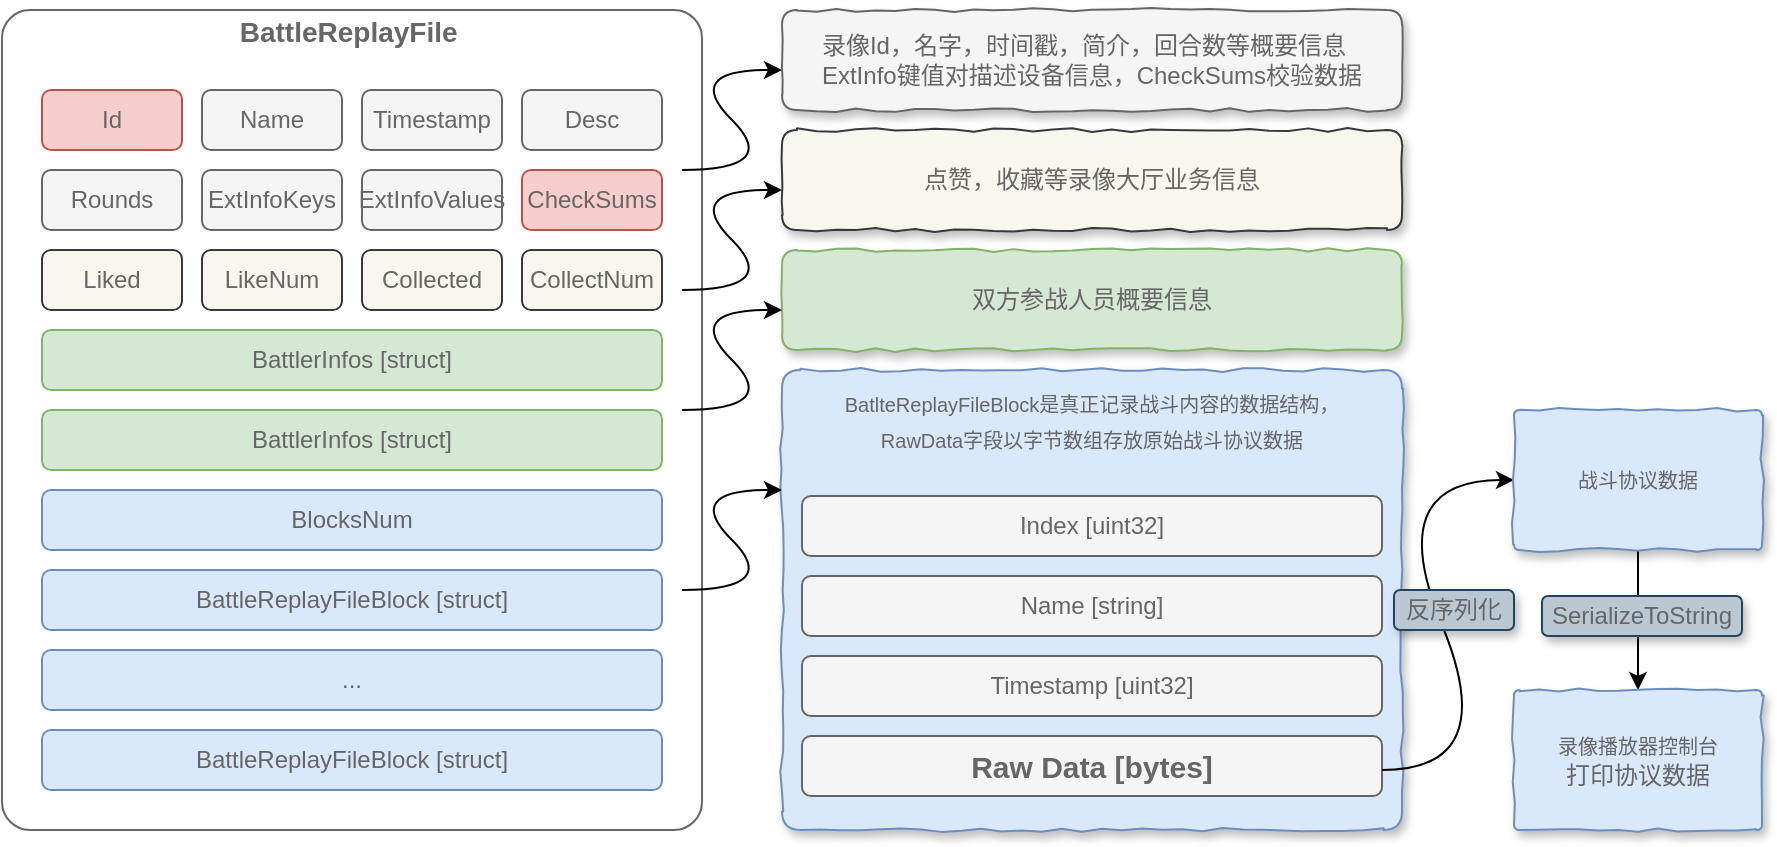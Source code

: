 <mxfile version="12.4.2" type="github" pages="1">
  <diagram id="aksjhuVw7HBsWx2L7Y8Z" name="第 1 页">
    <mxGraphModel dx="981" dy="514" grid="1" gridSize="10" guides="1" tooltips="1" connect="1" arrows="1" fold="1" page="1" pageScale="1" pageWidth="827" pageHeight="1169" math="0" shadow="0">
      <root>
        <mxCell id="0"/>
        <mxCell id="1" parent="0"/>
        <mxCell id="CsroSSViKWkw9e1dPLZ9-1" value="&lt;font color=&quot;#666666&quot;&gt;&lt;b&gt;&lt;font style=&quot;font-size: 14px&quot;&gt;BattleReplayFile&lt;/font&gt;&lt;/b&gt;&amp;nbsp;&lt;br&gt;&lt;br&gt;&lt;br&gt;&lt;br&gt;&lt;br&gt;&lt;br&gt;&lt;br&gt;&lt;br&gt;&lt;br&gt;&lt;br&gt;&lt;br&gt;&lt;br&gt;&lt;br&gt;&lt;br&gt;&lt;br&gt;&lt;br&gt;&lt;br&gt;&lt;br&gt;&lt;br&gt;&lt;br&gt;&lt;br&gt;&lt;br&gt;&lt;br&gt;&lt;br&gt;&lt;br&gt;&lt;br&gt;&lt;br&gt;&lt;br&gt;&lt;/font&gt;" style="rounded=1;whiteSpace=wrap;html=1;arcSize=4;fillColor=none;strokeColor=#666666;fontColor=#333333;" vertex="1" parent="1">
          <mxGeometry x="80" y="100" width="350" height="410" as="geometry"/>
        </mxCell>
        <mxCell id="CsroSSViKWkw9e1dPLZ9-2" value="&lt;font color=&quot;#666666&quot;&gt;Name&lt;/font&gt;" style="rounded=1;whiteSpace=wrap;html=1;fillColor=#f5f5f5;strokeColor=#666666;fontColor=#333333;" vertex="1" parent="1">
          <mxGeometry x="180" y="140" width="70" height="30" as="geometry"/>
        </mxCell>
        <mxCell id="CsroSSViKWkw9e1dPLZ9-3" value="&lt;font color=&quot;#666666&quot;&gt;ExtInfoKeys&lt;/font&gt;" style="rounded=1;whiteSpace=wrap;html=1;fillColor=#f5f5f5;strokeColor=#666666;fontColor=#333333;" vertex="1" parent="1">
          <mxGeometry x="180" y="180" width="70" height="30" as="geometry"/>
        </mxCell>
        <mxCell id="CsroSSViKWkw9e1dPLZ9-4" value="&lt;font color=&quot;#666666&quot;&gt;ExtInfoValues&lt;/font&gt;" style="rounded=1;whiteSpace=wrap;html=1;fillColor=#f5f5f5;strokeColor=#666666;fontColor=#333333;" vertex="1" parent="1">
          <mxGeometry x="260" y="180" width="70" height="30" as="geometry"/>
        </mxCell>
        <mxCell id="CsroSSViKWkw9e1dPLZ9-5" value="&lt;font color=&quot;#666666&quot;&gt;Id&lt;/font&gt;" style="rounded=1;whiteSpace=wrap;html=1;fillColor=#f8cecc;strokeColor=#b85450;" vertex="1" parent="1">
          <mxGeometry x="100" y="140" width="70" height="30" as="geometry"/>
        </mxCell>
        <mxCell id="CsroSSViKWkw9e1dPLZ9-7" value="&lt;font color=&quot;#666666&quot;&gt;BattlerInfos [struct]&lt;/font&gt;" style="rounded=1;whiteSpace=wrap;html=1;fillColor=#d5e8d4;strokeColor=#82b366;" vertex="1" parent="1">
          <mxGeometry x="100" y="260" width="310" height="30" as="geometry"/>
        </mxCell>
        <mxCell id="CsroSSViKWkw9e1dPLZ9-8" value="&lt;font color=&quot;#666666&quot;&gt;BlocksNum&lt;/font&gt;" style="rounded=1;whiteSpace=wrap;html=1;fillColor=#dae8fc;strokeColor=#6c8ebf;" vertex="1" parent="1">
          <mxGeometry x="100" y="340" width="310" height="30" as="geometry"/>
        </mxCell>
        <mxCell id="CsroSSViKWkw9e1dPLZ9-12" value="&lt;font color=&quot;#666666&quot; style=&quot;line-height: 120%&quot;&gt;&lt;sup&gt;BatlteReplayFileBlock是真正记录战斗内容的数据结构，&lt;br&gt;RawData字段以字节数组存放原始战斗协议数据&lt;/sup&gt;&lt;br&gt;&lt;br&gt;&lt;br&gt;&lt;br&gt;&lt;br&gt;&lt;br&gt;&lt;br&gt;&lt;br&gt;&lt;br&gt;&lt;br&gt;&lt;br&gt;&lt;br&gt;&lt;br&gt;&lt;/font&gt;" style="rounded=1;whiteSpace=wrap;html=1;arcSize=4;fillColor=#dae8fc;strokeColor=#6c8ebf;shadow=1;comic=1;" vertex="1" parent="1">
          <mxGeometry x="470" y="280" width="310" height="230" as="geometry"/>
        </mxCell>
        <mxCell id="CsroSSViKWkw9e1dPLZ9-13" value="&lt;font color=&quot;#666666&quot;&gt;Timestamp&lt;/font&gt;" style="rounded=1;whiteSpace=wrap;html=1;fillColor=#f5f5f5;strokeColor=#666666;fontColor=#333333;" vertex="1" parent="1">
          <mxGeometry x="260" y="140" width="70" height="30" as="geometry"/>
        </mxCell>
        <mxCell id="CsroSSViKWkw9e1dPLZ9-14" value="&lt;font color=&quot;#666666&quot;&gt;Desc&lt;/font&gt;" style="rounded=1;whiteSpace=wrap;html=1;fillColor=#f5f5f5;strokeColor=#666666;fontColor=#333333;" vertex="1" parent="1">
          <mxGeometry x="340" y="140" width="70" height="30" as="geometry"/>
        </mxCell>
        <mxCell id="CsroSSViKWkw9e1dPLZ9-15" value="&lt;font color=&quot;#666666&quot;&gt;Rounds&lt;/font&gt;" style="rounded=1;whiteSpace=wrap;html=1;fillColor=#f5f5f5;strokeColor=#666666;fontColor=#333333;" vertex="1" parent="1">
          <mxGeometry x="100" y="180" width="70" height="30" as="geometry"/>
        </mxCell>
        <mxCell id="CsroSSViKWkw9e1dPLZ9-16" value="&lt;font color=&quot;#666666&quot;&gt;CheckSums&lt;/font&gt;" style="rounded=1;whiteSpace=wrap;html=1;fillColor=#f8cecc;strokeColor=#b85450;" vertex="1" parent="1">
          <mxGeometry x="340" y="180" width="70" height="30" as="geometry"/>
        </mxCell>
        <mxCell id="CsroSSViKWkw9e1dPLZ9-19" value="" style="curved=1;endArrow=classic;html=1;" edge="1" parent="1">
          <mxGeometry width="50" height="50" relative="1" as="geometry">
            <mxPoint x="420" y="180" as="sourcePoint"/>
            <mxPoint x="470" y="130" as="targetPoint"/>
            <Array as="points">
              <mxPoint x="470" y="180"/>
              <mxPoint x="420" y="130"/>
            </Array>
          </mxGeometry>
        </mxCell>
        <mxCell id="CsroSSViKWkw9e1dPLZ9-20" value="&lt;div style=&quot;text-align: left&quot;&gt;&lt;span style=&quot;color: rgb(102 , 102 , 102)&quot;&gt;录像Id，名字，时间戳，简介，回合数等概要信息&lt;/span&gt;&lt;/div&gt;&lt;font color=&quot;#666666&quot;&gt;&lt;div style=&quot;text-align: left&quot;&gt;&lt;span&gt;ExtInfo键值对描述设备信息，CheckSums校验数据&lt;/span&gt;&lt;/div&gt;&lt;/font&gt;" style="text;html=1;align=center;verticalAlign=middle;whiteSpace=wrap;rounded=1;shadow=1;comic=1;glass=0;fillColor=#f5f5f5;strokeColor=#666666;fontColor=#333333;" vertex="1" parent="1">
          <mxGeometry x="470" y="100" width="310" height="50" as="geometry"/>
        </mxCell>
        <mxCell id="CsroSSViKWkw9e1dPLZ9-22" value="&lt;font color=&quot;#666666&quot;&gt;点赞，收藏等录像大厅业务信息&lt;/font&gt;" style="text;html=1;align=center;verticalAlign=middle;whiteSpace=wrap;rounded=1;shadow=1;comic=1;glass=0;fillColor=#f9f7ed;strokeColor=#36393d;" vertex="1" parent="1">
          <mxGeometry x="470" y="160" width="310" height="50" as="geometry"/>
        </mxCell>
        <mxCell id="CsroSSViKWkw9e1dPLZ9-23" value="&lt;font color=&quot;#666666&quot;&gt;Liked&lt;/font&gt;" style="rounded=1;whiteSpace=wrap;html=1;fillColor=#f9f7ed;strokeColor=#36393d;" vertex="1" parent="1">
          <mxGeometry x="100" y="220" width="70" height="30" as="geometry"/>
        </mxCell>
        <mxCell id="CsroSSViKWkw9e1dPLZ9-24" value="&lt;font color=&quot;#666666&quot;&gt;LikeNum&lt;/font&gt;" style="rounded=1;whiteSpace=wrap;html=1;fillColor=#f9f7ed;strokeColor=#36393d;" vertex="1" parent="1">
          <mxGeometry x="180" y="220" width="70" height="30" as="geometry"/>
        </mxCell>
        <mxCell id="CsroSSViKWkw9e1dPLZ9-25" value="&lt;font color=&quot;#666666&quot;&gt;Collected&lt;/font&gt;" style="rounded=1;whiteSpace=wrap;html=1;fillColor=#f9f7ed;strokeColor=#36393d;" vertex="1" parent="1">
          <mxGeometry x="260" y="220" width="70" height="30" as="geometry"/>
        </mxCell>
        <mxCell id="CsroSSViKWkw9e1dPLZ9-26" value="&lt;font color=&quot;#666666&quot;&gt;CollectNum&lt;/font&gt;" style="rounded=1;whiteSpace=wrap;html=1;fillColor=#f9f7ed;strokeColor=#36393d;" vertex="1" parent="1">
          <mxGeometry x="340" y="220" width="70" height="30" as="geometry"/>
        </mxCell>
        <mxCell id="CsroSSViKWkw9e1dPLZ9-28" value="&lt;font color=&quot;#666666&quot;&gt;BattlerInfos [struct]&lt;/font&gt;" style="rounded=1;whiteSpace=wrap;html=1;fillColor=#d5e8d4;strokeColor=#82b366;" vertex="1" parent="1">
          <mxGeometry x="100" y="300" width="310" height="30" as="geometry"/>
        </mxCell>
        <mxCell id="CsroSSViKWkw9e1dPLZ9-29" value="" style="curved=1;endArrow=classic;html=1;" edge="1" parent="1">
          <mxGeometry width="50" height="50" relative="1" as="geometry">
            <mxPoint x="420" y="240" as="sourcePoint"/>
            <mxPoint x="470" y="190" as="targetPoint"/>
            <Array as="points">
              <mxPoint x="470" y="240"/>
              <mxPoint x="420" y="190"/>
            </Array>
          </mxGeometry>
        </mxCell>
        <mxCell id="CsroSSViKWkw9e1dPLZ9-30" value="&lt;font color=&quot;#666666&quot;&gt;双方参战人员概要信息&lt;/font&gt;" style="text;html=1;align=center;verticalAlign=middle;whiteSpace=wrap;rounded=1;shadow=1;comic=1;glass=0;fillColor=#d5e8d4;strokeColor=#82b366;" vertex="1" parent="1">
          <mxGeometry x="470" y="220" width="310" height="50" as="geometry"/>
        </mxCell>
        <mxCell id="CsroSSViKWkw9e1dPLZ9-31" value="" style="curved=1;endArrow=classic;html=1;" edge="1" parent="1">
          <mxGeometry width="50" height="50" relative="1" as="geometry">
            <mxPoint x="420" y="300" as="sourcePoint"/>
            <mxPoint x="470" y="250" as="targetPoint"/>
            <Array as="points">
              <mxPoint x="470" y="300"/>
              <mxPoint x="420" y="250"/>
            </Array>
          </mxGeometry>
        </mxCell>
        <mxCell id="CsroSSViKWkw9e1dPLZ9-32" value="&lt;font color=&quot;#666666&quot;&gt;Index [uint32]&lt;/font&gt;" style="rounded=1;whiteSpace=wrap;html=1;fillColor=#f5f5f5;strokeColor=#666666;comic=0;fontColor=#333333;" vertex="1" parent="1">
          <mxGeometry x="480" y="343" width="290" height="30" as="geometry"/>
        </mxCell>
        <mxCell id="CsroSSViKWkw9e1dPLZ9-33" value="&lt;font color=&quot;#666666&quot;&gt;Name [string]&lt;/font&gt;" style="rounded=1;whiteSpace=wrap;html=1;fillColor=#f5f5f5;strokeColor=#666666;comic=0;fontColor=#333333;" vertex="1" parent="1">
          <mxGeometry x="480" y="383" width="290" height="30" as="geometry"/>
        </mxCell>
        <mxCell id="CsroSSViKWkw9e1dPLZ9-34" value="&lt;font color=&quot;#666666&quot;&gt;Timestamp [uint32]&lt;/font&gt;" style="rounded=1;whiteSpace=wrap;html=1;fillColor=#f5f5f5;strokeColor=#666666;comic=0;fontColor=#333333;" vertex="1" parent="1">
          <mxGeometry x="480" y="423" width="290" height="30" as="geometry"/>
        </mxCell>
        <mxCell id="CsroSSViKWkw9e1dPLZ9-35" value="&lt;b&gt;&lt;font color=&quot;#666666&quot; style=&quot;font-size: 15px&quot;&gt;Raw Data [bytes]&lt;/font&gt;&lt;/b&gt;" style="rounded=1;whiteSpace=wrap;html=1;fillColor=#f5f5f5;strokeColor=#666666;comic=0;fontColor=#333333;" vertex="1" parent="1">
          <mxGeometry x="480" y="463" width="290" height="30" as="geometry"/>
        </mxCell>
        <mxCell id="CsroSSViKWkw9e1dPLZ9-36" value="&lt;font color=&quot;#666666&quot;&gt;BattleReplayFileBlock [struct]&lt;/font&gt;" style="rounded=1;whiteSpace=wrap;html=1;fillColor=#dae8fc;strokeColor=#6c8ebf;" vertex="1" parent="1">
          <mxGeometry x="100" y="380" width="310" height="30" as="geometry"/>
        </mxCell>
        <mxCell id="CsroSSViKWkw9e1dPLZ9-37" value="&lt;font color=&quot;#666666&quot;&gt;...&lt;/font&gt;" style="rounded=1;whiteSpace=wrap;html=1;fillColor=#dae8fc;strokeColor=#6c8ebf;" vertex="1" parent="1">
          <mxGeometry x="100" y="420" width="310" height="30" as="geometry"/>
        </mxCell>
        <mxCell id="CsroSSViKWkw9e1dPLZ9-38" value="&lt;font color=&quot;#666666&quot;&gt;BattleReplayFileBlock [struct]&lt;/font&gt;" style="rounded=1;whiteSpace=wrap;html=1;fillColor=#dae8fc;strokeColor=#6c8ebf;" vertex="1" parent="1">
          <mxGeometry x="100" y="460" width="310" height="30" as="geometry"/>
        </mxCell>
        <mxCell id="CsroSSViKWkw9e1dPLZ9-41" value="" style="curved=1;endArrow=classic;html=1;" edge="1" parent="1">
          <mxGeometry width="50" height="50" relative="1" as="geometry">
            <mxPoint x="420" y="390" as="sourcePoint"/>
            <mxPoint x="470" y="340" as="targetPoint"/>
            <Array as="points">
              <mxPoint x="470" y="390"/>
              <mxPoint x="420" y="340"/>
            </Array>
          </mxGeometry>
        </mxCell>
        <mxCell id="CsroSSViKWkw9e1dPLZ9-42" value="" style="curved=1;endArrow=classic;html=1;entryX=0;entryY=0.5;entryDx=0;entryDy=0;" edge="1" parent="1" target="CsroSSViKWkw9e1dPLZ9-46">
          <mxGeometry width="50" height="50" relative="1" as="geometry">
            <mxPoint x="770" y="480" as="sourcePoint"/>
            <mxPoint x="830" y="430" as="targetPoint"/>
            <Array as="points">
              <mxPoint x="830" y="480"/>
              <mxPoint x="770" y="335"/>
            </Array>
          </mxGeometry>
        </mxCell>
        <mxCell id="CsroSSViKWkw9e1dPLZ9-45" value="&lt;font color=&quot;#666666&quot;&gt;反序列化&lt;/font&gt;" style="text;html=1;align=center;verticalAlign=middle;whiteSpace=wrap;rounded=1;shadow=1;comic=0;glass=0;fillColor=#bac8d3;strokeColor=#23445d;" vertex="1" parent="1">
          <mxGeometry x="776" y="390" width="60" height="20" as="geometry"/>
        </mxCell>
        <mxCell id="CsroSSViKWkw9e1dPLZ9-48" value="" style="edgeStyle=orthogonalEdgeStyle;rounded=0;orthogonalLoop=1;jettySize=auto;html=1;curved=1;" edge="1" parent="1" source="CsroSSViKWkw9e1dPLZ9-46" target="CsroSSViKWkw9e1dPLZ9-47">
          <mxGeometry relative="1" as="geometry"/>
        </mxCell>
        <mxCell id="CsroSSViKWkw9e1dPLZ9-46" value="&lt;font color=&quot;#666666&quot; style=&quot;line-height: 120%&quot;&gt;&lt;span style=&quot;font-size: 10px&quot;&gt;战斗协议数据&lt;/span&gt;&lt;br&gt;&lt;/font&gt;" style="rounded=1;whiteSpace=wrap;html=1;arcSize=4;fillColor=#dae8fc;strokeColor=#6c8ebf;shadow=1;comic=1;" vertex="1" parent="1">
          <mxGeometry x="836" y="300" width="124" height="70" as="geometry"/>
        </mxCell>
        <mxCell id="CsroSSViKWkw9e1dPLZ9-47" value="&lt;font color=&quot;#666666&quot; style=&quot;line-height: 120%&quot;&gt;&lt;span style=&quot;font-size: 10px&quot;&gt;录像播放器控制台&lt;br&gt;&lt;/span&gt;打印协议数据&lt;br&gt;&lt;/font&gt;" style="rounded=1;whiteSpace=wrap;html=1;arcSize=4;fillColor=#dae8fc;strokeColor=#6c8ebf;shadow=1;comic=1;" vertex="1" parent="1">
          <mxGeometry x="836" y="440" width="124" height="70" as="geometry"/>
        </mxCell>
        <mxCell id="CsroSSViKWkw9e1dPLZ9-50" value="&lt;font color=&quot;#666666&quot;&gt;SerializeToString&lt;/font&gt;" style="text;html=1;align=center;verticalAlign=middle;whiteSpace=wrap;rounded=1;shadow=1;comic=0;glass=0;fillColor=#bac8d3;strokeColor=#23445d;" vertex="1" parent="1">
          <mxGeometry x="850" y="393" width="100" height="20" as="geometry"/>
        </mxCell>
      </root>
    </mxGraphModel>
  </diagram>
</mxfile>
